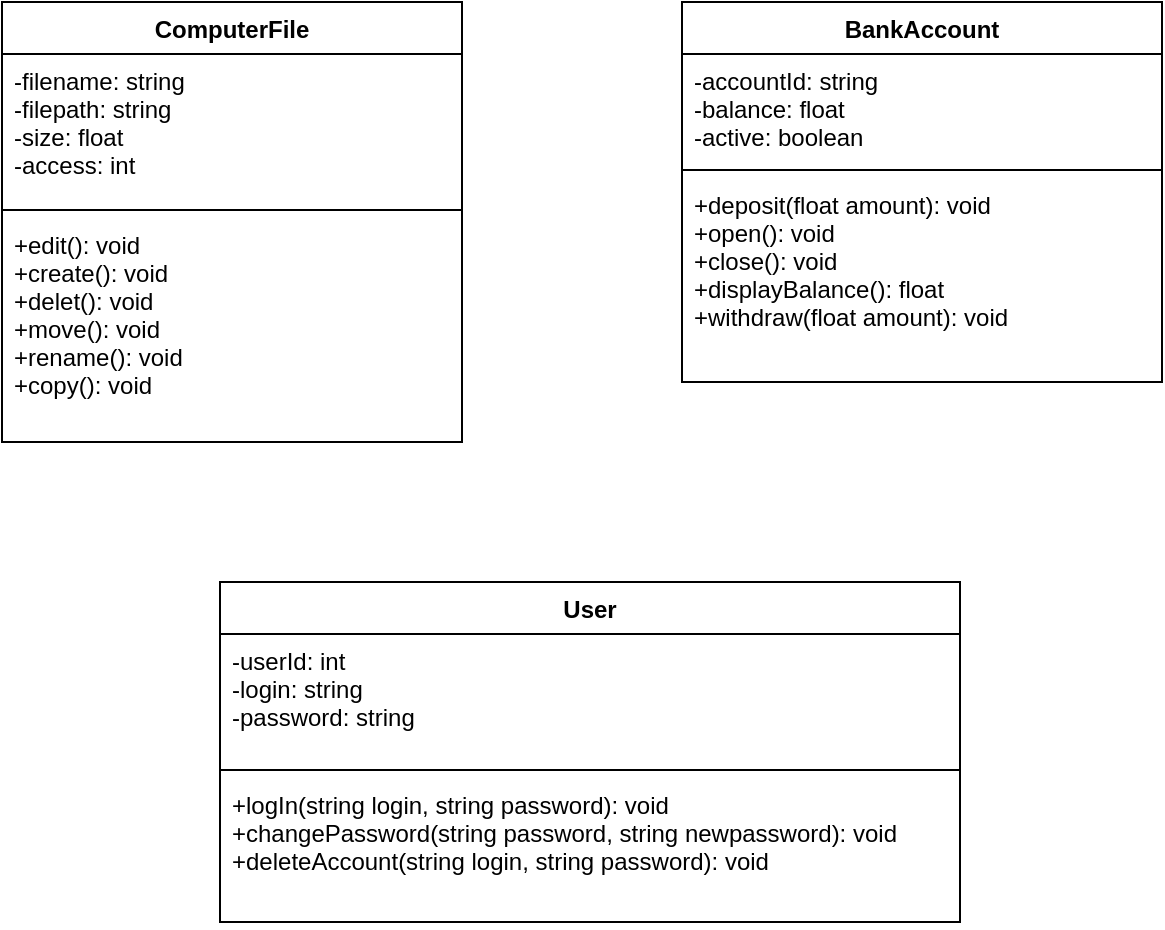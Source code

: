 <mxfile version="20.5.3" type="device"><diagram id="C5RBs43oDa-KdzZeNtuy" name="Page-1"><mxGraphModel dx="1662" dy="794" grid="1" gridSize="10" guides="1" tooltips="1" connect="1" arrows="1" fold="1" page="1" pageScale="1" pageWidth="827" pageHeight="1169" math="0" shadow="0"><root><mxCell id="WIyWlLk6GJQsqaUBKTNV-0"/><mxCell id="WIyWlLk6GJQsqaUBKTNV-1" parent="WIyWlLk6GJQsqaUBKTNV-0"/><mxCell id="k5IUF0U48Lo9314N46F3-0" value="ComputerFile" style="swimlane;fontStyle=1;align=center;verticalAlign=top;childLayout=stackLayout;horizontal=1;startSize=26;horizontalStack=0;resizeParent=1;resizeParentMax=0;resizeLast=0;collapsible=1;marginBottom=0;" vertex="1" parent="WIyWlLk6GJQsqaUBKTNV-1"><mxGeometry x="120" y="60" width="230" height="220" as="geometry"/></mxCell><mxCell id="k5IUF0U48Lo9314N46F3-1" value="-filename: string&#10;-filepath: string&#10;-size: float&#10;-access: int" style="text;strokeColor=none;fillColor=none;align=left;verticalAlign=top;spacingLeft=4;spacingRight=4;overflow=hidden;rotatable=0;points=[[0,0.5],[1,0.5]];portConstraint=eastwest;" vertex="1" parent="k5IUF0U48Lo9314N46F3-0"><mxGeometry y="26" width="230" height="74" as="geometry"/></mxCell><mxCell id="k5IUF0U48Lo9314N46F3-2" value="" style="line;strokeWidth=1;fillColor=none;align=left;verticalAlign=middle;spacingTop=-1;spacingLeft=3;spacingRight=3;rotatable=0;labelPosition=right;points=[];portConstraint=eastwest;strokeColor=inherit;" vertex="1" parent="k5IUF0U48Lo9314N46F3-0"><mxGeometry y="100" width="230" height="8" as="geometry"/></mxCell><mxCell id="k5IUF0U48Lo9314N46F3-3" value="+edit(): void&#10;+create(): void&#10;+delet(): void&#10;+move(): void&#10;+rename(): void&#10;+copy(): void" style="text;strokeColor=none;fillColor=none;align=left;verticalAlign=top;spacingLeft=4;spacingRight=4;overflow=hidden;rotatable=0;points=[[0,0.5],[1,0.5]];portConstraint=eastwest;" vertex="1" parent="k5IUF0U48Lo9314N46F3-0"><mxGeometry y="108" width="230" height="112" as="geometry"/></mxCell><mxCell id="k5IUF0U48Lo9314N46F3-4" value="BankAccount" style="swimlane;fontStyle=1;align=center;verticalAlign=top;childLayout=stackLayout;horizontal=1;startSize=26;horizontalStack=0;resizeParent=1;resizeParentMax=0;resizeLast=0;collapsible=1;marginBottom=0;" vertex="1" parent="WIyWlLk6GJQsqaUBKTNV-1"><mxGeometry x="460" y="60" width="240" height="190" as="geometry"/></mxCell><mxCell id="k5IUF0U48Lo9314N46F3-5" value="-accountId: string&#10;-balance: float&#10;-active: boolean&#10;" style="text;strokeColor=none;fillColor=none;align=left;verticalAlign=top;spacingLeft=4;spacingRight=4;overflow=hidden;rotatable=0;points=[[0,0.5],[1,0.5]];portConstraint=eastwest;" vertex="1" parent="k5IUF0U48Lo9314N46F3-4"><mxGeometry y="26" width="240" height="54" as="geometry"/></mxCell><mxCell id="k5IUF0U48Lo9314N46F3-6" value="" style="line;strokeWidth=1;fillColor=none;align=left;verticalAlign=middle;spacingTop=-1;spacingLeft=3;spacingRight=3;rotatable=0;labelPosition=right;points=[];portConstraint=eastwest;strokeColor=inherit;" vertex="1" parent="k5IUF0U48Lo9314N46F3-4"><mxGeometry y="80" width="240" height="8" as="geometry"/></mxCell><mxCell id="k5IUF0U48Lo9314N46F3-7" value="+deposit(float amount): void&#10;+open(): void&#10;+close(): void&#10;+displayBalance(): float&#10;+withdraw(float amount): void" style="text;strokeColor=none;fillColor=none;align=left;verticalAlign=top;spacingLeft=4;spacingRight=4;overflow=hidden;rotatable=0;points=[[0,0.5],[1,0.5]];portConstraint=eastwest;" vertex="1" parent="k5IUF0U48Lo9314N46F3-4"><mxGeometry y="88" width="240" height="102" as="geometry"/></mxCell><mxCell id="k5IUF0U48Lo9314N46F3-8" value="User" style="swimlane;fontStyle=1;align=center;verticalAlign=top;childLayout=stackLayout;horizontal=1;startSize=26;horizontalStack=0;resizeParent=1;resizeParentMax=0;resizeLast=0;collapsible=1;marginBottom=0;" vertex="1" parent="WIyWlLk6GJQsqaUBKTNV-1"><mxGeometry x="229" y="350" width="370" height="170" as="geometry"/></mxCell><mxCell id="k5IUF0U48Lo9314N46F3-9" value="-userId: int&#10;-login: string&#10;-password: string&#10;&#10;&#10;" style="text;strokeColor=none;fillColor=none;align=left;verticalAlign=top;spacingLeft=4;spacingRight=4;overflow=hidden;rotatable=0;points=[[0,0.5],[1,0.5]];portConstraint=eastwest;" vertex="1" parent="k5IUF0U48Lo9314N46F3-8"><mxGeometry y="26" width="370" height="64" as="geometry"/></mxCell><mxCell id="k5IUF0U48Lo9314N46F3-10" value="" style="line;strokeWidth=1;fillColor=none;align=left;verticalAlign=middle;spacingTop=-1;spacingLeft=3;spacingRight=3;rotatable=0;labelPosition=right;points=[];portConstraint=eastwest;strokeColor=inherit;" vertex="1" parent="k5IUF0U48Lo9314N46F3-8"><mxGeometry y="90" width="370" height="8" as="geometry"/></mxCell><mxCell id="k5IUF0U48Lo9314N46F3-11" value="+logIn(string login, string password): void&#10;+changePassword(string password, string newpassword): void&#10;+deleteAccount(string login, string password): void" style="text;strokeColor=none;fillColor=none;align=left;verticalAlign=top;spacingLeft=4;spacingRight=4;overflow=hidden;rotatable=0;points=[[0,0.5],[1,0.5]];portConstraint=eastwest;" vertex="1" parent="k5IUF0U48Lo9314N46F3-8"><mxGeometry y="98" width="370" height="72" as="geometry"/></mxCell></root></mxGraphModel></diagram></mxfile>